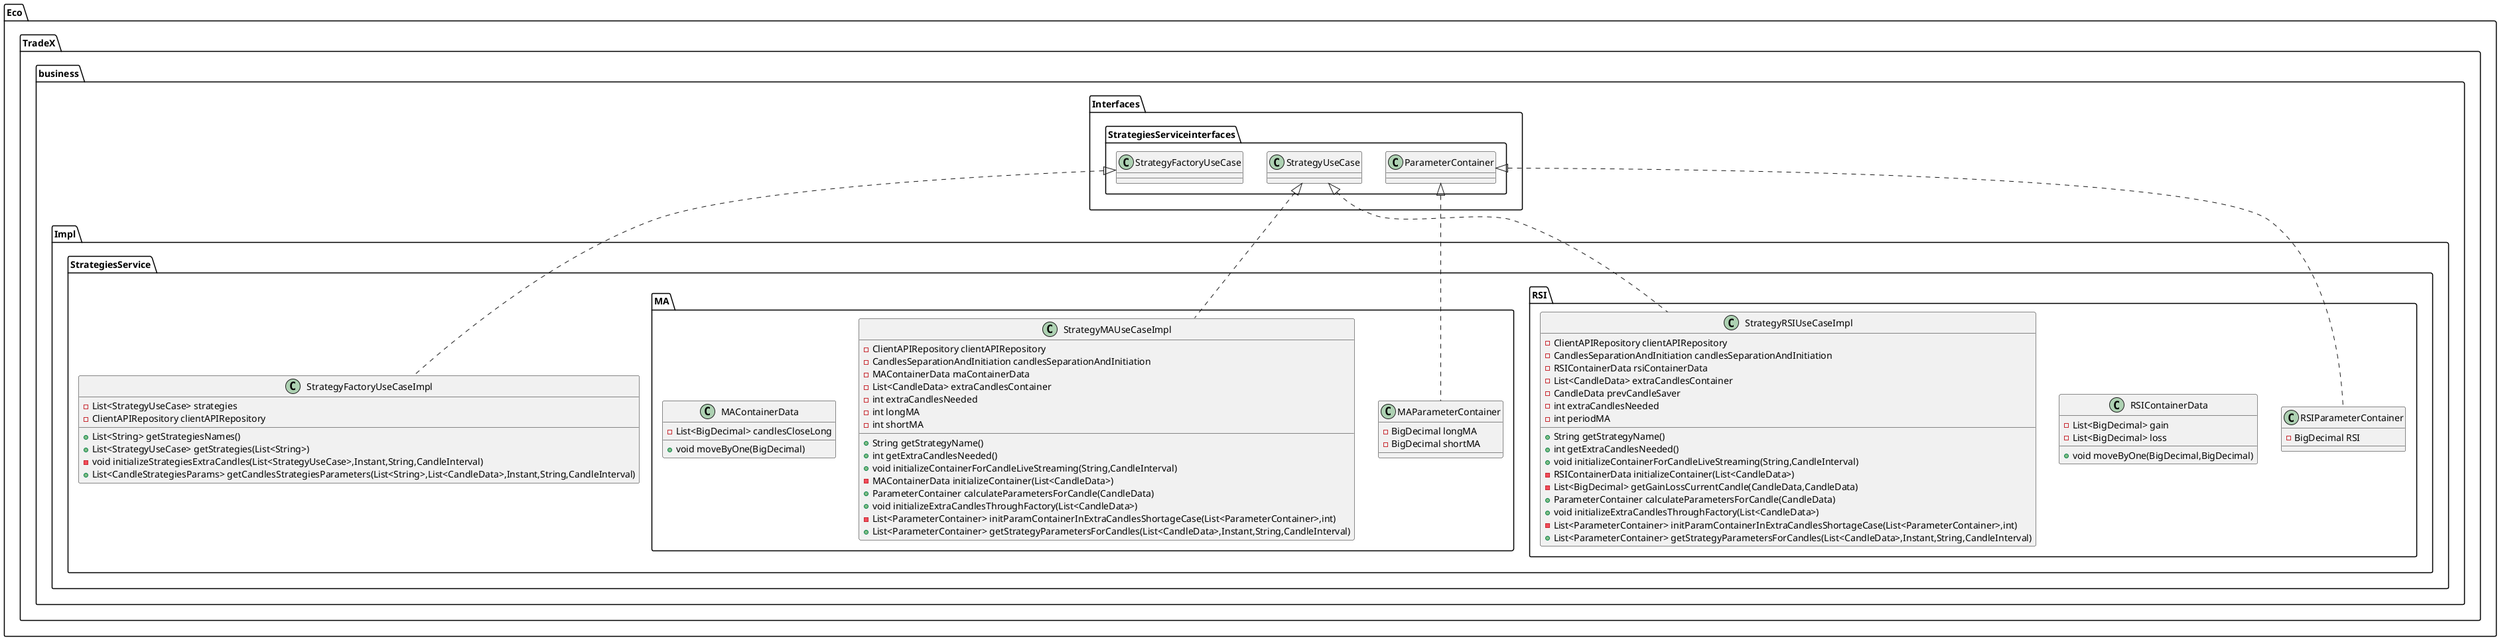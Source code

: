 @startuml
class Eco.TradeX.business.Impl.StrategiesService.RSI.RSIParameterContainer {
- BigDecimal RSI
}

class Eco.TradeX.business.Impl.StrategiesService.StrategyFactoryUseCaseImpl {
- List<StrategyUseCase> strategies
- ClientAPIRepository clientAPIRepository
+ List<String> getStrategiesNames()
+ List<StrategyUseCase> getStrategies(List<String>)
- void initializeStrategiesExtraCandles(List<StrategyUseCase>,Instant,String,CandleInterval)
+ List<CandleStrategiesParams> getCandlesStrategiesParameters(List<String>,List<CandleData>,Instant,String,CandleInterval)
}


class Eco.TradeX.business.Impl.StrategiesService.RSI.RSIContainerData {
- List<BigDecimal> gain
- List<BigDecimal> loss
+ void moveByOne(BigDecimal,BigDecimal)
}


class Eco.TradeX.business.Impl.StrategiesService.MA.MAParameterContainer {
- BigDecimal longMA
- BigDecimal shortMA
}

class Eco.TradeX.business.Impl.StrategiesService.MA.StrategyMAUseCaseImpl {
- ClientAPIRepository clientAPIRepository
- CandlesSeparationAndInitiation candlesSeparationAndInitiation
- MAContainerData maContainerData
- List<CandleData> extraCandlesContainer
- int extraCandlesNeeded
- int longMA
- int shortMA
+ String getStrategyName()
+ int getExtraCandlesNeeded()
+ void initializeContainerForCandleLiveStreaming(String,CandleInterval)
- MAContainerData initializeContainer(List<CandleData>)
+ ParameterContainer calculateParametersForCandle(CandleData)
+ void initializeExtraCandlesThroughFactory(List<CandleData>)
- List<ParameterContainer> initParamContainerInExtraCandlesShortageCase(List<ParameterContainer>,int)
+ List<ParameterContainer> getStrategyParametersForCandles(List<CandleData>,Instant,String,CandleInterval)
}


class Eco.TradeX.business.Impl.StrategiesService.RSI.StrategyRSIUseCaseImpl {
- ClientAPIRepository clientAPIRepository
- CandlesSeparationAndInitiation candlesSeparationAndInitiation
- RSIContainerData rsiContainerData
- List<CandleData> extraCandlesContainer
- CandleData prevCandleSaver
- int extraCandlesNeeded
- int periodMA
+ String getStrategyName()
+ int getExtraCandlesNeeded()
+ void initializeContainerForCandleLiveStreaming(String,CandleInterval)
- RSIContainerData initializeContainer(List<CandleData>)
- List<BigDecimal> getGainLossCurrentCandle(CandleData,CandleData)
+ ParameterContainer calculateParametersForCandle(CandleData)
+ void initializeExtraCandlesThroughFactory(List<CandleData>)
- List<ParameterContainer> initParamContainerInExtraCandlesShortageCase(List<ParameterContainer>,int)
+ List<ParameterContainer> getStrategyParametersForCandles(List<CandleData>,Instant,String,CandleInterval)
}


class Eco.TradeX.business.Impl.StrategiesService.MA.MAContainerData {
- List<BigDecimal> candlesCloseLong
+ void moveByOne(BigDecimal)
}




Eco.TradeX.business.Interfaces.StrategiesServiceinterfaces.ParameterContainer <|.. Eco.TradeX.business.Impl.StrategiesService.RSI.RSIParameterContainer
Eco.TradeX.business.Interfaces.StrategiesServiceinterfaces.StrategyFactoryUseCase <|.. Eco.TradeX.business.Impl.StrategiesService.StrategyFactoryUseCaseImpl
Eco.TradeX.business.Interfaces.StrategiesServiceinterfaces.ParameterContainer <|.. Eco.TradeX.business.Impl.StrategiesService.MA.MAParameterContainer
Eco.TradeX.business.Interfaces.StrategiesServiceinterfaces.StrategyUseCase <|.. Eco.TradeX.business.Impl.StrategiesService.MA.StrategyMAUseCaseImpl
Eco.TradeX.business.Interfaces.StrategiesServiceinterfaces.StrategyUseCase <|.. Eco.TradeX.business.Impl.StrategiesService.RSI.StrategyRSIUseCaseImpl
@enduml